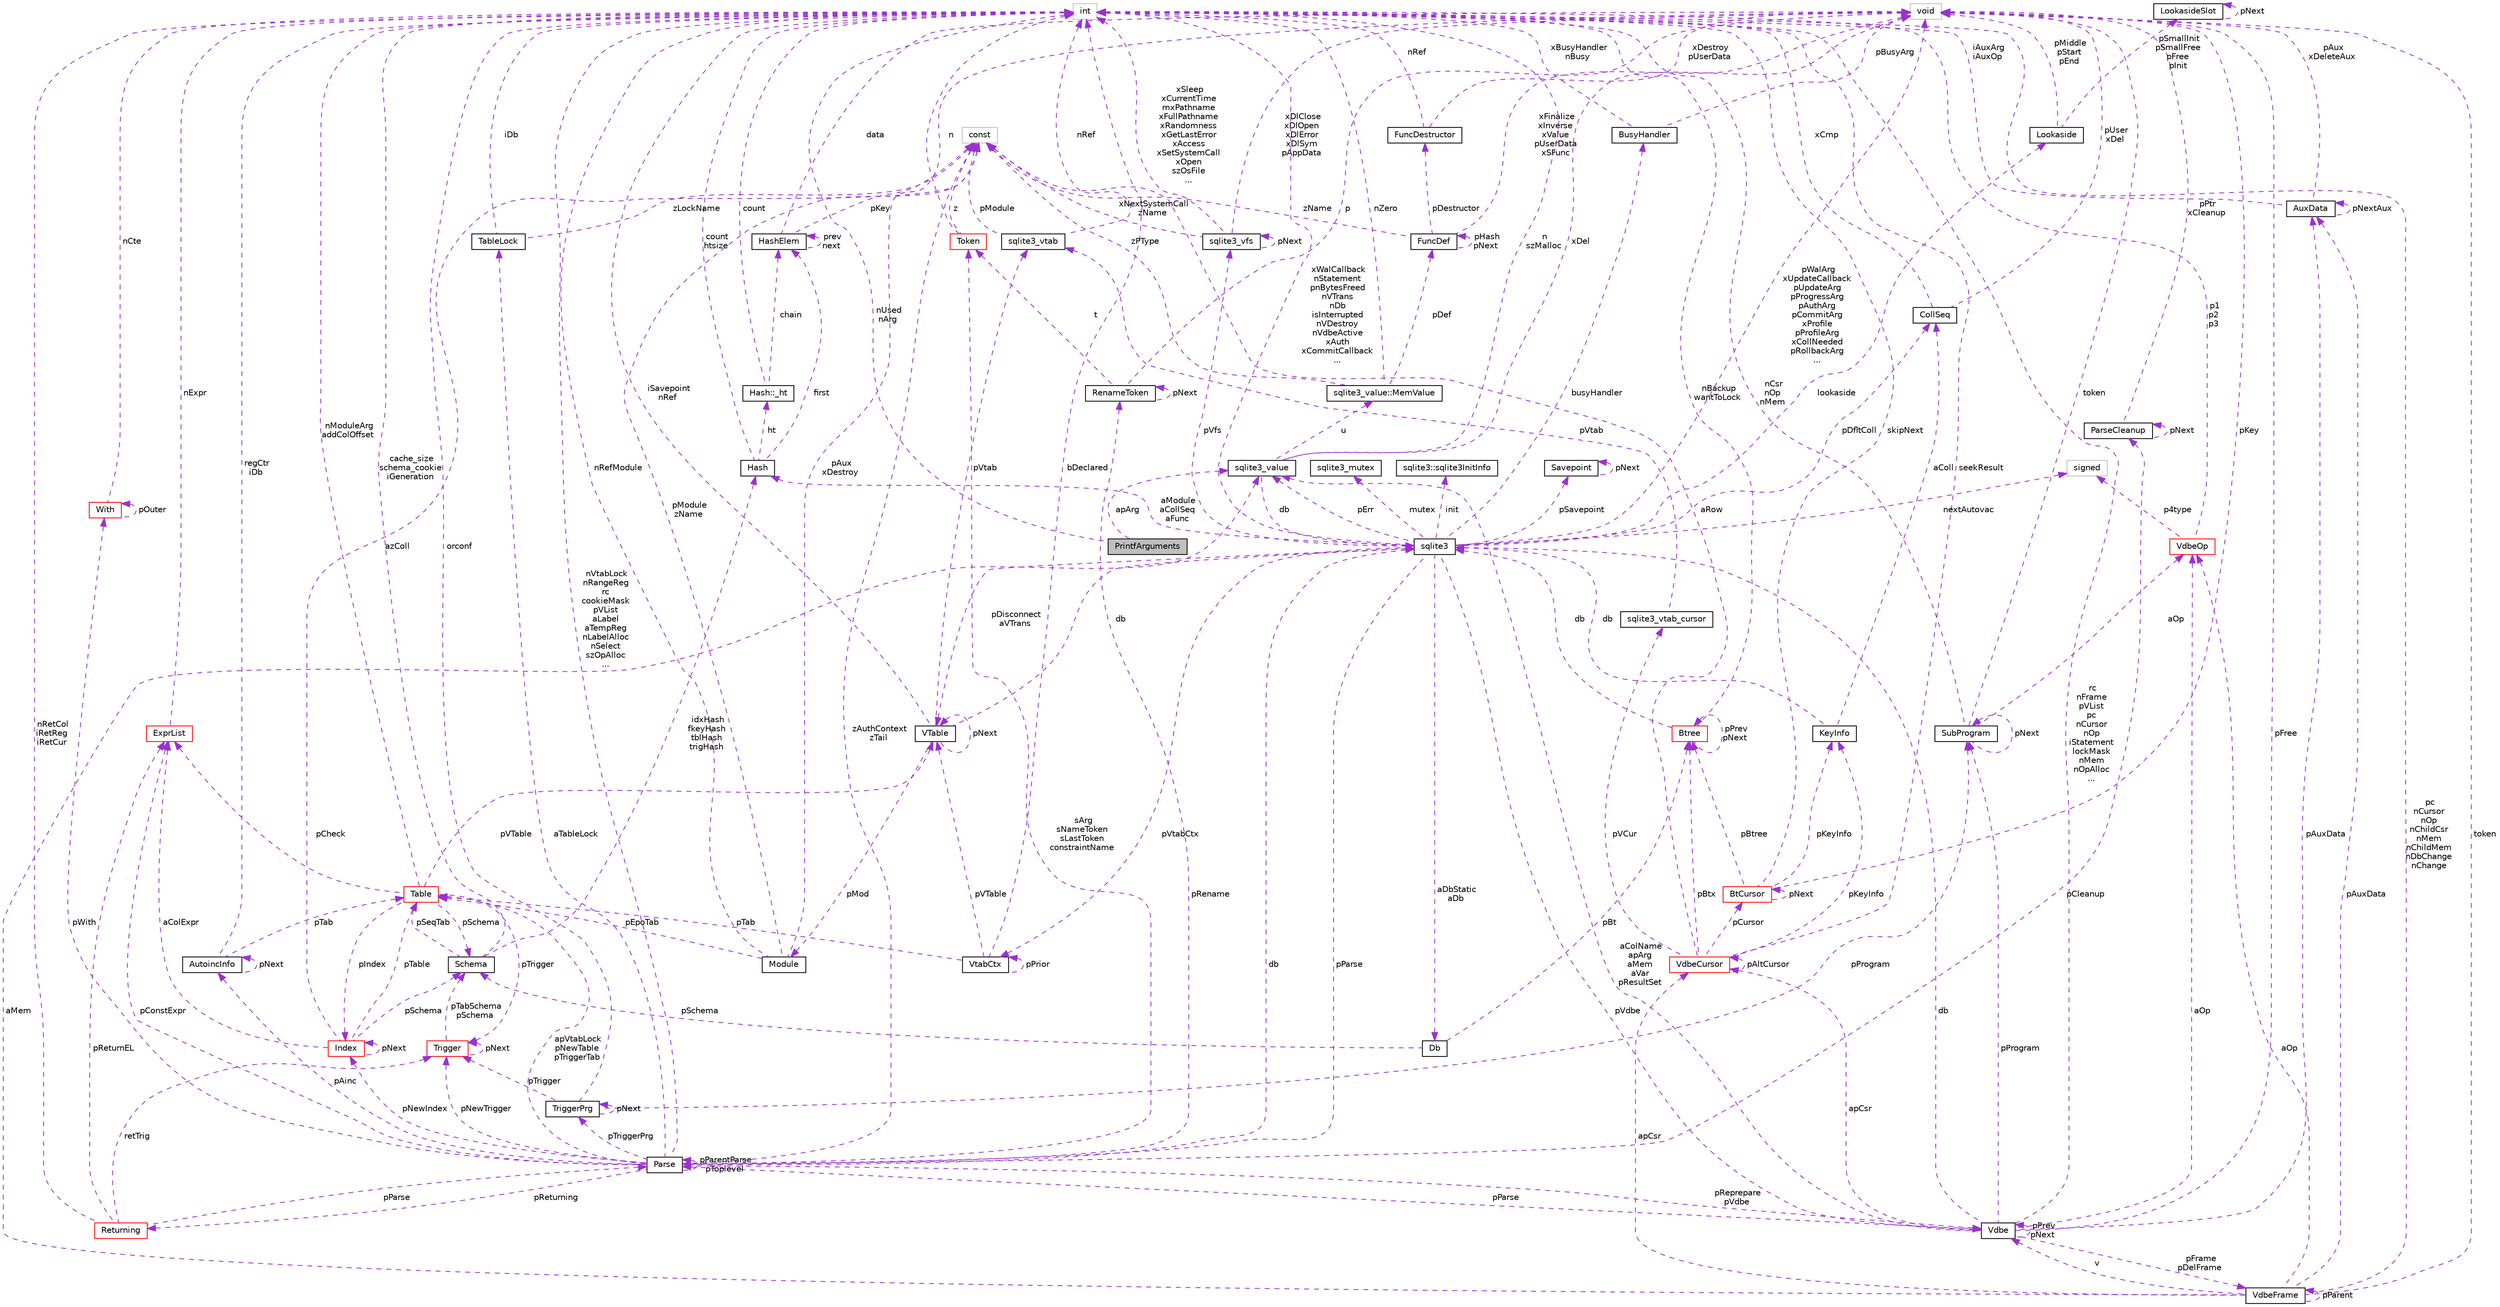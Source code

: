 digraph "PrintfArguments"
{
 // LATEX_PDF_SIZE
  edge [fontname="Helvetica",fontsize="10",labelfontname="Helvetica",labelfontsize="10"];
  node [fontname="Helvetica",fontsize="10",shape=record];
  Node1 [label="PrintfArguments",height=0.2,width=0.4,color="black", fillcolor="grey75", style="filled", fontcolor="black",tooltip=" "];
  Node2 -> Node1 [dir="back",color="darkorchid3",fontsize="10",style="dashed",label=" apArg" ,fontname="Helvetica"];
  Node2 [label="sqlite3_value",height=0.2,width=0.4,color="black", fillcolor="white", style="filled",URL="$structsqlite3__value.html",tooltip=" "];
  Node3 -> Node2 [dir="back",color="darkorchid3",fontsize="10",style="dashed",label=" db" ,fontname="Helvetica"];
  Node3 [label="sqlite3",height=0.2,width=0.4,color="black", fillcolor="white", style="filled",URL="$structsqlite3.html",tooltip=" "];
  Node4 -> Node3 [dir="back",color="darkorchid3",fontsize="10",style="dashed",label=" pVdbe" ,fontname="Helvetica"];
  Node4 [label="Vdbe",height=0.2,width=0.4,color="black", fillcolor="white", style="filled",URL="$structVdbe.html",tooltip=" "];
  Node4 -> Node4 [dir="back",color="darkorchid3",fontsize="10",style="dashed",label=" pPrev\npNext" ,fontname="Helvetica"];
  Node3 -> Node4 [dir="back",color="darkorchid3",fontsize="10",style="dashed",label=" db" ,fontname="Helvetica"];
  Node5 -> Node4 [dir="back",color="darkorchid3",fontsize="10",style="dashed",label=" pFree" ,fontname="Helvetica"];
  Node5 [label="void",height=0.2,width=0.4,color="grey75", fillcolor="white", style="filled",tooltip=" "];
  Node2 -> Node4 [dir="back",color="darkorchid3",fontsize="10",style="dashed",label=" aColName\napArg\naMem\naVar\npResultSet" ,fontname="Helvetica"];
  Node6 -> Node4 [dir="back",color="darkorchid3",fontsize="10",style="dashed",label=" pFrame\npDelFrame" ,fontname="Helvetica"];
  Node6 [label="VdbeFrame",height=0.2,width=0.4,color="black", fillcolor="white", style="filled",URL="$structVdbeFrame.html",tooltip=" "];
  Node4 -> Node6 [dir="back",color="darkorchid3",fontsize="10",style="dashed",label=" v" ,fontname="Helvetica"];
  Node5 -> Node6 [dir="back",color="darkorchid3",fontsize="10",style="dashed",label=" token" ,fontname="Helvetica"];
  Node2 -> Node6 [dir="back",color="darkorchid3",fontsize="10",style="dashed",label=" aMem" ,fontname="Helvetica"];
  Node6 -> Node6 [dir="back",color="darkorchid3",fontsize="10",style="dashed",label=" pParent" ,fontname="Helvetica"];
  Node7 -> Node6 [dir="back",color="darkorchid3",fontsize="10",style="dashed",label=" pc\nnCursor\nnOp\nnChildCsr\nnMem\nnChildMem\nnDbChange\nnChange" ,fontname="Helvetica"];
  Node7 [label="int",height=0.2,width=0.4,color="grey75", fillcolor="white", style="filled",tooltip=" "];
  Node8 -> Node6 [dir="back",color="darkorchid3",fontsize="10",style="dashed",label=" pAuxData" ,fontname="Helvetica"];
  Node8 [label="AuxData",height=0.2,width=0.4,color="black", fillcolor="white", style="filled",URL="$structAuxData.html",tooltip=" "];
  Node5 -> Node8 [dir="back",color="darkorchid3",fontsize="10",style="dashed",label=" pAux\nxDeleteAux" ,fontname="Helvetica"];
  Node7 -> Node8 [dir="back",color="darkorchid3",fontsize="10",style="dashed",label=" iAuxArg\niAuxOp" ,fontname="Helvetica"];
  Node8 -> Node8 [dir="back",color="darkorchid3",fontsize="10",style="dashed",label=" pNextAux" ,fontname="Helvetica"];
  Node9 -> Node6 [dir="back",color="darkorchid3",fontsize="10",style="dashed",label=" apCsr" ,fontname="Helvetica"];
  Node9 [label="VdbeCursor",height=0.2,width=0.4,color="red", fillcolor="white", style="filled",URL="$structVdbeCursor.html",tooltip=" "];
  Node10 -> Node9 [dir="back",color="darkorchid3",fontsize="10",style="dashed",label=" pCursor" ,fontname="Helvetica"];
  Node10 [label="BtCursor",height=0.2,width=0.4,color="red", fillcolor="white", style="filled",URL="$structBtCursor.html",tooltip=" "];
  Node10 -> Node10 [dir="back",color="darkorchid3",fontsize="10",style="dashed",label=" pNext" ,fontname="Helvetica"];
  Node5 -> Node10 [dir="back",color="darkorchid3",fontsize="10",style="dashed",label=" pKey" ,fontname="Helvetica"];
  Node7 -> Node10 [dir="back",color="darkorchid3",fontsize="10",style="dashed",label=" skipNext" ,fontname="Helvetica"];
  Node29 -> Node10 [dir="back",color="darkorchid3",fontsize="10",style="dashed",label=" pKeyInfo" ,fontname="Helvetica"];
  Node29 [label="KeyInfo",height=0.2,width=0.4,color="black", fillcolor="white", style="filled",URL="$structKeyInfo.html",tooltip=" "];
  Node3 -> Node29 [dir="back",color="darkorchid3",fontsize="10",style="dashed",label=" db" ,fontname="Helvetica"];
  Node30 -> Node29 [dir="back",color="darkorchid3",fontsize="10",style="dashed",label=" aColl" ,fontname="Helvetica"];
  Node30 [label="CollSeq",height=0.2,width=0.4,color="black", fillcolor="white", style="filled",URL="$structCollSeq.html",tooltip=" "];
  Node5 -> Node30 [dir="back",color="darkorchid3",fontsize="10",style="dashed",label=" pUser\nxDel" ,fontname="Helvetica"];
  Node7 -> Node30 [dir="back",color="darkorchid3",fontsize="10",style="dashed",label=" xCmp" ,fontname="Helvetica"];
  Node16 -> Node10 [dir="back",color="darkorchid3",fontsize="10",style="dashed",label=" pBtree" ,fontname="Helvetica"];
  Node16 [label="Btree",height=0.2,width=0.4,color="red", fillcolor="white", style="filled",URL="$structBtree.html",tooltip=" "];
  Node3 -> Node16 [dir="back",color="darkorchid3",fontsize="10",style="dashed",label=" db" ,fontname="Helvetica"];
  Node7 -> Node16 [dir="back",color="darkorchid3",fontsize="10",style="dashed",label=" nBackup\nwantToLock" ,fontname="Helvetica"];
  Node16 -> Node16 [dir="back",color="darkorchid3",fontsize="10",style="dashed",label=" pPrev\npNext" ,fontname="Helvetica"];
  Node7 -> Node9 [dir="back",color="darkorchid3",fontsize="10",style="dashed",label=" seekResult" ,fontname="Helvetica"];
  Node31 -> Node9 [dir="back",color="darkorchid3",fontsize="10",style="dashed",label=" pVCur" ,fontname="Helvetica"];
  Node31 [label="sqlite3_vtab_cursor",height=0.2,width=0.4,color="black", fillcolor="white", style="filled",URL="$structsqlite3__vtab__cursor.html",tooltip=" "];
  Node32 -> Node31 [dir="back",color="darkorchid3",fontsize="10",style="dashed",label=" pVtab" ,fontname="Helvetica"];
  Node32 [label="sqlite3_vtab",height=0.2,width=0.4,color="black", fillcolor="white", style="filled",URL="$structsqlite3__vtab.html",tooltip=" "];
  Node7 -> Node32 [dir="back",color="darkorchid3",fontsize="10",style="dashed",label=" nRef" ,fontname="Helvetica"];
  Node24 -> Node32 [dir="back",color="darkorchid3",fontsize="10",style="dashed",label=" pModule" ,fontname="Helvetica"];
  Node24 [label="const",height=0.2,width=0.4,color="grey75", fillcolor="white", style="filled",tooltip=" "];
  Node9 -> Node9 [dir="back",color="darkorchid3",fontsize="10",style="dashed",label=" pAltCursor" ,fontname="Helvetica"];
  Node29 -> Node9 [dir="back",color="darkorchid3",fontsize="10",style="dashed",label=" pKeyInfo" ,fontname="Helvetica"];
  Node16 -> Node9 [dir="back",color="darkorchid3",fontsize="10",style="dashed",label=" pBtx" ,fontname="Helvetica"];
  Node24 -> Node9 [dir="back",color="darkorchid3",fontsize="10",style="dashed",label=" aRow" ,fontname="Helvetica"];
  Node43 -> Node6 [dir="back",color="darkorchid3",fontsize="10",style="dashed",label=" aOp" ,fontname="Helvetica"];
  Node43 [label="VdbeOp",height=0.2,width=0.4,color="red", fillcolor="white", style="filled",URL="$structVdbeOp.html",tooltip=" "];
  Node7 -> Node43 [dir="back",color="darkorchid3",fontsize="10",style="dashed",label=" p1\np2\np3" ,fontname="Helvetica"];
  Node78 -> Node43 [dir="back",color="darkorchid3",fontsize="10",style="dashed",label=" p4type" ,fontname="Helvetica"];
  Node78 [label="signed",height=0.2,width=0.4,color="grey75", fillcolor="white", style="filled",tooltip=" "];
  Node7 -> Node4 [dir="back",color="darkorchid3",fontsize="10",style="dashed",label=" rc\nnFrame\npVList\npc\nnCursor\nnOp\niStatement\nlockMask\nnMem\nnOpAlloc\n..." ,fontname="Helvetica"];
  Node8 -> Node4 [dir="back",color="darkorchid3",fontsize="10",style="dashed",label=" pAuxData" ,fontname="Helvetica"];
  Node76 -> Node4 [dir="back",color="darkorchid3",fontsize="10",style="dashed",label=" pProgram" ,fontname="Helvetica"];
  Node76 [label="SubProgram",height=0.2,width=0.4,color="black", fillcolor="white", style="filled",URL="$structSubProgram.html",tooltip=" "];
  Node5 -> Node76 [dir="back",color="darkorchid3",fontsize="10",style="dashed",label=" token" ,fontname="Helvetica"];
  Node7 -> Node76 [dir="back",color="darkorchid3",fontsize="10",style="dashed",label=" nCsr\nnOp\nnMem" ,fontname="Helvetica"];
  Node76 -> Node76 [dir="back",color="darkorchid3",fontsize="10",style="dashed",label=" pNext" ,fontname="Helvetica"];
  Node43 -> Node76 [dir="back",color="darkorchid3",fontsize="10",style="dashed",label=" aOp" ,fontname="Helvetica"];
  Node9 -> Node4 [dir="back",color="darkorchid3",fontsize="10",style="dashed",label=" apCsr" ,fontname="Helvetica"];
  Node79 -> Node4 [dir="back",color="darkorchid3",fontsize="10",style="dashed",label=" pParse" ,fontname="Helvetica"];
  Node79 [label="Parse",height=0.2,width=0.4,color="black", fillcolor="white", style="filled",URL="$structParse.html",tooltip=" "];
  Node4 -> Node79 [dir="back",color="darkorchid3",fontsize="10",style="dashed",label=" pReprepare\npVdbe" ,fontname="Helvetica"];
  Node3 -> Node79 [dir="back",color="darkorchid3",fontsize="10",style="dashed",label=" db" ,fontname="Helvetica"];
  Node80 -> Node79 [dir="back",color="darkorchid3",fontsize="10",style="dashed",label=" pCleanup" ,fontname="Helvetica"];
  Node80 [label="ParseCleanup",height=0.2,width=0.4,color="black", fillcolor="white", style="filled",URL="$structParseCleanup.html",tooltip=" "];
  Node80 -> Node80 [dir="back",color="darkorchid3",fontsize="10",style="dashed",label=" pNext" ,fontname="Helvetica"];
  Node5 -> Node80 [dir="back",color="darkorchid3",fontsize="10",style="dashed",label=" pPtr\nxCleanup" ,fontname="Helvetica"];
  Node81 -> Node79 [dir="back",color="darkorchid3",fontsize="10",style="dashed",label=" aTableLock" ,fontname="Helvetica"];
  Node81 [label="TableLock",height=0.2,width=0.4,color="black", fillcolor="white", style="filled",URL="$structTableLock.html",tooltip=" "];
  Node7 -> Node81 [dir="back",color="darkorchid3",fontsize="10",style="dashed",label=" iDb" ,fontname="Helvetica"];
  Node24 -> Node81 [dir="back",color="darkorchid3",fontsize="10",style="dashed",label=" zLockName" ,fontname="Helvetica"];
  Node82 -> Node79 [dir="back",color="darkorchid3",fontsize="10",style="dashed",label=" sArg\nsNameToken\nsLastToken\nconstraintName" ,fontname="Helvetica"];
  Node82 [label="Token",height=0.2,width=0.4,color="red", fillcolor="white", style="filled",URL="$classToken.html",tooltip=" "];
  Node7 -> Node82 [dir="back",color="darkorchid3",fontsize="10",style="dashed",label=" n" ,fontname="Helvetica"];
  Node24 -> Node82 [dir="back",color="darkorchid3",fontsize="10",style="dashed",label=" z" ,fontname="Helvetica"];
  Node62 -> Node79 [dir="back",color="darkorchid3",fontsize="10",style="dashed",label=" pWith" ,fontname="Helvetica"];
  Node62 [label="With",height=0.2,width=0.4,color="red", fillcolor="white", style="filled",URL="$structWith.html",tooltip=" "];
  Node62 -> Node62 [dir="back",color="darkorchid3",fontsize="10",style="dashed",label=" pOuter" ,fontname="Helvetica"];
  Node7 -> Node62 [dir="back",color="darkorchid3",fontsize="10",style="dashed",label=" nCte" ,fontname="Helvetica"];
  Node7 -> Node79 [dir="back",color="darkorchid3",fontsize="10",style="dashed",label=" nVtabLock\nnRangeReg\nrc\ncookieMask\npVList\naLabel\naTempReg\nnLabelAlloc\nnSelect\nszOpAlloc\n..." ,fontname="Helvetica"];
  Node47 -> Node79 [dir="back",color="darkorchid3",fontsize="10",style="dashed",label=" apVtabLock\npNewTable\npTriggerTab" ,fontname="Helvetica"];
  Node47 [label="Table",height=0.2,width=0.4,color="red", fillcolor="white", style="filled",URL="$structTable.html",tooltip=" "];
  Node48 -> Node47 [dir="back",color="darkorchid3",fontsize="10",style="dashed",label=" pSchema" ,fontname="Helvetica"];
  Node48 [label="Schema",height=0.2,width=0.4,color="black", fillcolor="white", style="filled",URL="$structSchema.html",tooltip=" "];
  Node7 -> Node48 [dir="back",color="darkorchid3",fontsize="10",style="dashed",label=" cache_size\nschema_cookie\niGeneration" ,fontname="Helvetica"];
  Node47 -> Node48 [dir="back",color="darkorchid3",fontsize="10",style="dashed",label=" pSeqTab" ,fontname="Helvetica"];
  Node49 -> Node48 [dir="back",color="darkorchid3",fontsize="10",style="dashed",label=" idxHash\nfkeyHash\ntblHash\ntrigHash" ,fontname="Helvetica"];
  Node49 [label="Hash",height=0.2,width=0.4,color="black", fillcolor="white", style="filled",URL="$structHash.html",tooltip=" "];
  Node50 -> Node49 [dir="back",color="darkorchid3",fontsize="10",style="dashed",label=" ht" ,fontname="Helvetica"];
  Node50 [label="Hash::_ht",height=0.2,width=0.4,color="black", fillcolor="white", style="filled",URL="$structHash_1_1__ht.html",tooltip=" "];
  Node7 -> Node50 [dir="back",color="darkorchid3",fontsize="10",style="dashed",label=" count" ,fontname="Helvetica"];
  Node51 -> Node50 [dir="back",color="darkorchid3",fontsize="10",style="dashed",label=" chain" ,fontname="Helvetica"];
  Node51 [label="HashElem",height=0.2,width=0.4,color="black", fillcolor="white", style="filled",URL="$structHashElem.html",tooltip=" "];
  Node5 -> Node51 [dir="back",color="darkorchid3",fontsize="10",style="dashed",label=" data" ,fontname="Helvetica"];
  Node51 -> Node51 [dir="back",color="darkorchid3",fontsize="10",style="dashed",label=" prev\nnext" ,fontname="Helvetica"];
  Node24 -> Node51 [dir="back",color="darkorchid3",fontsize="10",style="dashed",label=" pKey" ,fontname="Helvetica"];
  Node7 -> Node49 [dir="back",color="darkorchid3",fontsize="10",style="dashed",label=" count\nhtsize" ,fontname="Helvetica"];
  Node51 -> Node49 [dir="back",color="darkorchid3",fontsize="10",style="dashed",label=" first" ,fontname="Helvetica"];
  Node45 -> Node47 [dir="back",color="darkorchid3",fontsize="10",style="dashed",label=" pVTable" ,fontname="Helvetica"];
  Node45 [label="VTable",height=0.2,width=0.4,color="black", fillcolor="white", style="filled",URL="$structVTable.html",tooltip=" "];
  Node3 -> Node45 [dir="back",color="darkorchid3",fontsize="10",style="dashed",label=" db" ,fontname="Helvetica"];
  Node45 -> Node45 [dir="back",color="darkorchid3",fontsize="10",style="dashed",label=" pNext" ,fontname="Helvetica"];
  Node7 -> Node45 [dir="back",color="darkorchid3",fontsize="10",style="dashed",label=" iSavepoint\nnRef" ,fontname="Helvetica"];
  Node46 -> Node45 [dir="back",color="darkorchid3",fontsize="10",style="dashed",label=" pMod" ,fontname="Helvetica"];
  Node46 [label="Module",height=0.2,width=0.4,color="black", fillcolor="white", style="filled",URL="$structModule.html",tooltip=" "];
  Node5 -> Node46 [dir="back",color="darkorchid3",fontsize="10",style="dashed",label=" pAux\nxDestroy" ,fontname="Helvetica"];
  Node7 -> Node46 [dir="back",color="darkorchid3",fontsize="10",style="dashed",label=" nRefModule" ,fontname="Helvetica"];
  Node47 -> Node46 [dir="back",color="darkorchid3",fontsize="10",style="dashed",label=" pEpoTab" ,fontname="Helvetica"];
  Node24 -> Node46 [dir="back",color="darkorchid3",fontsize="10",style="dashed",label=" pModule\nzName" ,fontname="Helvetica"];
  Node32 -> Node45 [dir="back",color="darkorchid3",fontsize="10",style="dashed",label=" pVtab" ,fontname="Helvetica"];
  Node7 -> Node47 [dir="back",color="darkorchid3",fontsize="10",style="dashed",label=" nModuleArg\naddColOffset" ,fontname="Helvetica"];
  Node73 -> Node47 [dir="back",color="darkorchid3",fontsize="10",style="dashed",label=" pTrigger" ,fontname="Helvetica"];
  Node73 [label="Trigger",height=0.2,width=0.4,color="red", fillcolor="white", style="filled",URL="$structTrigger.html",tooltip=" "];
  Node48 -> Node73 [dir="back",color="darkorchid3",fontsize="10",style="dashed",label=" pTabSchema\npSchema" ,fontname="Helvetica"];
  Node73 -> Node73 [dir="back",color="darkorchid3",fontsize="10",style="dashed",label=" pNext" ,fontname="Helvetica"];
  Node59 -> Node47 [dir="back",color="darkorchid3",fontsize="10",style="dashed",label=" pCheck" ,fontname="Helvetica"];
  Node59 [label="ExprList",height=0.2,width=0.4,color="red", fillcolor="white", style="filled",URL="$structExprList.html",tooltip=" "];
  Node7 -> Node59 [dir="back",color="darkorchid3",fontsize="10",style="dashed",label=" nExpr" ,fontname="Helvetica"];
  Node69 -> Node47 [dir="back",color="darkorchid3",fontsize="10",style="dashed",label=" pIndex" ,fontname="Helvetica"];
  Node69 [label="Index",height=0.2,width=0.4,color="red", fillcolor="white", style="filled",URL="$structIndex.html",tooltip=" "];
  Node48 -> Node69 [dir="back",color="darkorchid3",fontsize="10",style="dashed",label=" pSchema" ,fontname="Helvetica"];
  Node47 -> Node69 [dir="back",color="darkorchid3",fontsize="10",style="dashed",label=" pTable" ,fontname="Helvetica"];
  Node59 -> Node69 [dir="back",color="darkorchid3",fontsize="10",style="dashed",label=" aColExpr" ,fontname="Helvetica"];
  Node24 -> Node69 [dir="back",color="darkorchid3",fontsize="10",style="dashed",label=" azColl" ,fontname="Helvetica"];
  Node69 -> Node69 [dir="back",color="darkorchid3",fontsize="10",style="dashed",label=" pNext" ,fontname="Helvetica"];
  Node73 -> Node79 [dir="back",color="darkorchid3",fontsize="10",style="dashed",label=" pNewTrigger" ,fontname="Helvetica"];
  Node96 -> Node79 [dir="back",color="darkorchid3",fontsize="10",style="dashed",label=" pTriggerPrg" ,fontname="Helvetica"];
  Node96 [label="TriggerPrg",height=0.2,width=0.4,color="black", fillcolor="white", style="filled",URL="$structTriggerPrg.html",tooltip=" "];
  Node7 -> Node96 [dir="back",color="darkorchid3",fontsize="10",style="dashed",label=" orconf" ,fontname="Helvetica"];
  Node76 -> Node96 [dir="back",color="darkorchid3",fontsize="10",style="dashed",label=" pProgram" ,fontname="Helvetica"];
  Node73 -> Node96 [dir="back",color="darkorchid3",fontsize="10",style="dashed",label=" pTrigger" ,fontname="Helvetica"];
  Node96 -> Node96 [dir="back",color="darkorchid3",fontsize="10",style="dashed",label=" pNext" ,fontname="Helvetica"];
  Node97 -> Node79 [dir="back",color="darkorchid3",fontsize="10",style="dashed",label=" pRename" ,fontname="Helvetica"];
  Node97 [label="RenameToken",height=0.2,width=0.4,color="black", fillcolor="white", style="filled",URL="$structRenameToken.html",tooltip=" "];
  Node82 -> Node97 [dir="back",color="darkorchid3",fontsize="10",style="dashed",label=" t" ,fontname="Helvetica"];
  Node5 -> Node97 [dir="back",color="darkorchid3",fontsize="10",style="dashed",label=" p" ,fontname="Helvetica"];
  Node97 -> Node97 [dir="back",color="darkorchid3",fontsize="10",style="dashed",label=" pNext" ,fontname="Helvetica"];
  Node69 -> Node79 [dir="back",color="darkorchid3",fontsize="10",style="dashed",label=" pNewIndex" ,fontname="Helvetica"];
  Node24 -> Node79 [dir="back",color="darkorchid3",fontsize="10",style="dashed",label=" zAuthContext\nzTail" ,fontname="Helvetica"];
  Node98 -> Node79 [dir="back",color="darkorchid3",fontsize="10",style="dashed",label=" pReturning" ,fontname="Helvetica"];
  Node98 [label="Returning",height=0.2,width=0.4,color="red", fillcolor="white", style="filled",URL="$structReturning.html",tooltip=" "];
  Node7 -> Node98 [dir="back",color="darkorchid3",fontsize="10",style="dashed",label=" nRetCol\niRetReg\niRetCur" ,fontname="Helvetica"];
  Node73 -> Node98 [dir="back",color="darkorchid3",fontsize="10",style="dashed",label=" retTrig" ,fontname="Helvetica"];
  Node59 -> Node98 [dir="back",color="darkorchid3",fontsize="10",style="dashed",label=" pReturnEL" ,fontname="Helvetica"];
  Node79 -> Node98 [dir="back",color="darkorchid3",fontsize="10",style="dashed",label=" pParse" ,fontname="Helvetica"];
  Node99 -> Node79 [dir="back",color="darkorchid3",fontsize="10",style="dashed",label=" pAinc" ,fontname="Helvetica"];
  Node99 [label="AutoincInfo",height=0.2,width=0.4,color="black", fillcolor="white", style="filled",URL="$structAutoincInfo.html",tooltip=" "];
  Node7 -> Node99 [dir="back",color="darkorchid3",fontsize="10",style="dashed",label=" regCtr\niDb" ,fontname="Helvetica"];
  Node47 -> Node99 [dir="back",color="darkorchid3",fontsize="10",style="dashed",label=" pTab" ,fontname="Helvetica"];
  Node99 -> Node99 [dir="back",color="darkorchid3",fontsize="10",style="dashed",label=" pNext" ,fontname="Helvetica"];
  Node59 -> Node79 [dir="back",color="darkorchid3",fontsize="10",style="dashed",label=" pConstExpr" ,fontname="Helvetica"];
  Node79 -> Node79 [dir="back",color="darkorchid3",fontsize="10",style="dashed",label=" pParentParse\npToplevel" ,fontname="Helvetica"];
  Node43 -> Node4 [dir="back",color="darkorchid3",fontsize="10",style="dashed",label=" aOp" ,fontname="Helvetica"];
  Node100 -> Node3 [dir="back",color="darkorchid3",fontsize="10",style="dashed",label=" pSavepoint" ,fontname="Helvetica"];
  Node100 [label="Savepoint",height=0.2,width=0.4,color="black", fillcolor="white", style="filled",URL="$structSavepoint.html",tooltip=" "];
  Node100 -> Node100 [dir="back",color="darkorchid3",fontsize="10",style="dashed",label=" pNext" ,fontname="Helvetica"];
  Node5 -> Node3 [dir="back",color="darkorchid3",fontsize="10",style="dashed",label=" pWalArg\nxUpdateCallback\npUpdateArg\npProgressArg\npAuthArg\npCommitArg\nxProfile\npProfileArg\nxCollNeeded\npRollbackArg\n..." ,fontname="Helvetica"];
  Node101 -> Node3 [dir="back",color="darkorchid3",fontsize="10",style="dashed",label=" lookaside" ,fontname="Helvetica"];
  Node101 [label="Lookaside",height=0.2,width=0.4,color="black", fillcolor="white", style="filled",URL="$structLookaside.html",tooltip=" "];
  Node5 -> Node101 [dir="back",color="darkorchid3",fontsize="10",style="dashed",label=" pMiddle\npStart\npEnd" ,fontname="Helvetica"];
  Node102 -> Node101 [dir="back",color="darkorchid3",fontsize="10",style="dashed",label=" pSmallInit\npSmallFree\npFree\npInit" ,fontname="Helvetica"];
  Node102 [label="LookasideSlot",height=0.2,width=0.4,color="black", fillcolor="white", style="filled",URL="$structLookasideSlot.html",tooltip=" "];
  Node102 -> Node102 [dir="back",color="darkorchid3",fontsize="10",style="dashed",label=" pNext" ,fontname="Helvetica"];
  Node2 -> Node3 [dir="back",color="darkorchid3",fontsize="10",style="dashed",label=" pErr" ,fontname="Helvetica"];
  Node14 -> Node3 [dir="back",color="darkorchid3",fontsize="10",style="dashed",label=" mutex" ,fontname="Helvetica"];
  Node14 [label="sqlite3_mutex",height=0.2,width=0.4,color="black", fillcolor="white", style="filled",URL="$structsqlite3__mutex.html",tooltip=" "];
  Node25 -> Node3 [dir="back",color="darkorchid3",fontsize="10",style="dashed",label=" pVfs" ,fontname="Helvetica"];
  Node25 [label="sqlite3_vfs",height=0.2,width=0.4,color="black", fillcolor="white", style="filled",URL="$structsqlite3__vfs.html",tooltip=" "];
  Node5 -> Node25 [dir="back",color="darkorchid3",fontsize="10",style="dashed",label=" xDlClose\nxDlOpen\nxDlError\nxDlSym\npAppData" ,fontname="Helvetica"];
  Node25 -> Node25 [dir="back",color="darkorchid3",fontsize="10",style="dashed",label=" pNext" ,fontname="Helvetica"];
  Node7 -> Node25 [dir="back",color="darkorchid3",fontsize="10",style="dashed",label=" xSleep\nxCurrentTime\nmxPathname\nxFullPathname\nxRandomness\nxGetLastError\nxAccess\nxSetSystemCall\nxOpen\nszOsFile\n..." ,fontname="Helvetica"];
  Node24 -> Node25 [dir="back",color="darkorchid3",fontsize="10",style="dashed",label=" xNextSystemCall\nzName" ,fontname="Helvetica"];
  Node103 -> Node3 [dir="back",color="darkorchid3",fontsize="10",style="dashed",label=" init" ,fontname="Helvetica"];
  Node103 [label="sqlite3::sqlite3InitInfo",height=0.2,width=0.4,color="black", fillcolor="white", style="filled",URL="$structsqlite3_1_1sqlite3InitInfo.html",tooltip=" "];
  Node104 -> Node3 [dir="back",color="darkorchid3",fontsize="10",style="dashed",label=" busyHandler" ,fontname="Helvetica"];
  Node104 [label="BusyHandler",height=0.2,width=0.4,color="black", fillcolor="white", style="filled",URL="$structBusyHandler.html",tooltip=" "];
  Node5 -> Node104 [dir="back",color="darkorchid3",fontsize="10",style="dashed",label=" pBusyArg" ,fontname="Helvetica"];
  Node7 -> Node104 [dir="back",color="darkorchid3",fontsize="10",style="dashed",label=" xBusyHandler\nnBusy" ,fontname="Helvetica"];
  Node105 -> Node3 [dir="back",color="darkorchid3",fontsize="10",style="dashed",label=" pVtabCtx" ,fontname="Helvetica"];
  Node105 [label="VtabCtx",height=0.2,width=0.4,color="black", fillcolor="white", style="filled",URL="$structVtabCtx.html",tooltip=" "];
  Node105 -> Node105 [dir="back",color="darkorchid3",fontsize="10",style="dashed",label=" pPrior" ,fontname="Helvetica"];
  Node7 -> Node105 [dir="back",color="darkorchid3",fontsize="10",style="dashed",label=" bDeclared" ,fontname="Helvetica"];
  Node45 -> Node105 [dir="back",color="darkorchid3",fontsize="10",style="dashed",label=" pVTable" ,fontname="Helvetica"];
  Node47 -> Node105 [dir="back",color="darkorchid3",fontsize="10",style="dashed",label=" pTab" ,fontname="Helvetica"];
  Node30 -> Node3 [dir="back",color="darkorchid3",fontsize="10",style="dashed",label=" pDfltColl" ,fontname="Helvetica"];
  Node45 -> Node3 [dir="back",color="darkorchid3",fontsize="10",style="dashed",label=" pDisconnect\naVTrans" ,fontname="Helvetica"];
  Node7 -> Node3 [dir="back",color="darkorchid3",fontsize="10",style="dashed",label=" xWalCallback\nnStatement\npnBytesFreed\nnVTrans\nnDb\nisInterrupted\nnVDestroy\nnVdbeActive\nxAuth\nxCommitCallback\n..." ,fontname="Helvetica"];
  Node78 -> Node3 [dir="back",color="darkorchid3",fontsize="10",style="dashed",label=" nextAutovac" ,fontname="Helvetica"];
  Node106 -> Node3 [dir="back",color="darkorchid3",fontsize="10",style="dashed",label=" aDbStatic\naDb" ,fontname="Helvetica"];
  Node106 [label="Db",height=0.2,width=0.4,color="black", fillcolor="white", style="filled",URL="$structDb.html",tooltip=" "];
  Node48 -> Node106 [dir="back",color="darkorchid3",fontsize="10",style="dashed",label=" pSchema" ,fontname="Helvetica"];
  Node16 -> Node106 [dir="back",color="darkorchid3",fontsize="10",style="dashed",label=" pBt" ,fontname="Helvetica"];
  Node49 -> Node3 [dir="back",color="darkorchid3",fontsize="10",style="dashed",label=" aModule\naCollSeq\naFunc" ,fontname="Helvetica"];
  Node79 -> Node3 [dir="back",color="darkorchid3",fontsize="10",style="dashed",label=" pParse" ,fontname="Helvetica"];
  Node5 -> Node2 [dir="back",color="darkorchid3",fontsize="10",style="dashed",label=" xDel" ,fontname="Helvetica"];
  Node107 -> Node2 [dir="back",color="darkorchid3",fontsize="10",style="dashed",label=" u" ,fontname="Helvetica"];
  Node107 [label="sqlite3_value::MemValue",height=0.2,width=0.4,color="black", fillcolor="white", style="filled",URL="$unionsqlite3__value_1_1MemValue.html",tooltip=" "];
  Node7 -> Node107 [dir="back",color="darkorchid3",fontsize="10",style="dashed",label=" nZero" ,fontname="Helvetica"];
  Node24 -> Node107 [dir="back",color="darkorchid3",fontsize="10",style="dashed",label=" zPType" ,fontname="Helvetica"];
  Node57 -> Node107 [dir="back",color="darkorchid3",fontsize="10",style="dashed",label=" pDef" ,fontname="Helvetica"];
  Node57 [label="FuncDef",height=0.2,width=0.4,color="black", fillcolor="white", style="filled",URL="$structFuncDef.html",tooltip=" "];
  Node5 -> Node57 [dir="back",color="darkorchid3",fontsize="10",style="dashed",label=" xFinalize\nxInverse\nxValue\npUserData\nxSFunc" ,fontname="Helvetica"];
  Node58 -> Node57 [dir="back",color="darkorchid3",fontsize="10",style="dashed",label=" pDestructor" ,fontname="Helvetica"];
  Node58 [label="FuncDestructor",height=0.2,width=0.4,color="black", fillcolor="white", style="filled",URL="$structFuncDestructor.html",tooltip=" "];
  Node5 -> Node58 [dir="back",color="darkorchid3",fontsize="10",style="dashed",label=" xDestroy\npUserData" ,fontname="Helvetica"];
  Node7 -> Node58 [dir="back",color="darkorchid3",fontsize="10",style="dashed",label=" nRef" ,fontname="Helvetica"];
  Node24 -> Node57 [dir="back",color="darkorchid3",fontsize="10",style="dashed",label=" zName" ,fontname="Helvetica"];
  Node57 -> Node57 [dir="back",color="darkorchid3",fontsize="10",style="dashed",label=" pHash\npNext" ,fontname="Helvetica"];
  Node7 -> Node2 [dir="back",color="darkorchid3",fontsize="10",style="dashed",label=" n\nszMalloc" ,fontname="Helvetica"];
  Node7 -> Node1 [dir="back",color="darkorchid3",fontsize="10",style="dashed",label=" nUsed\nnArg" ,fontname="Helvetica"];
}
